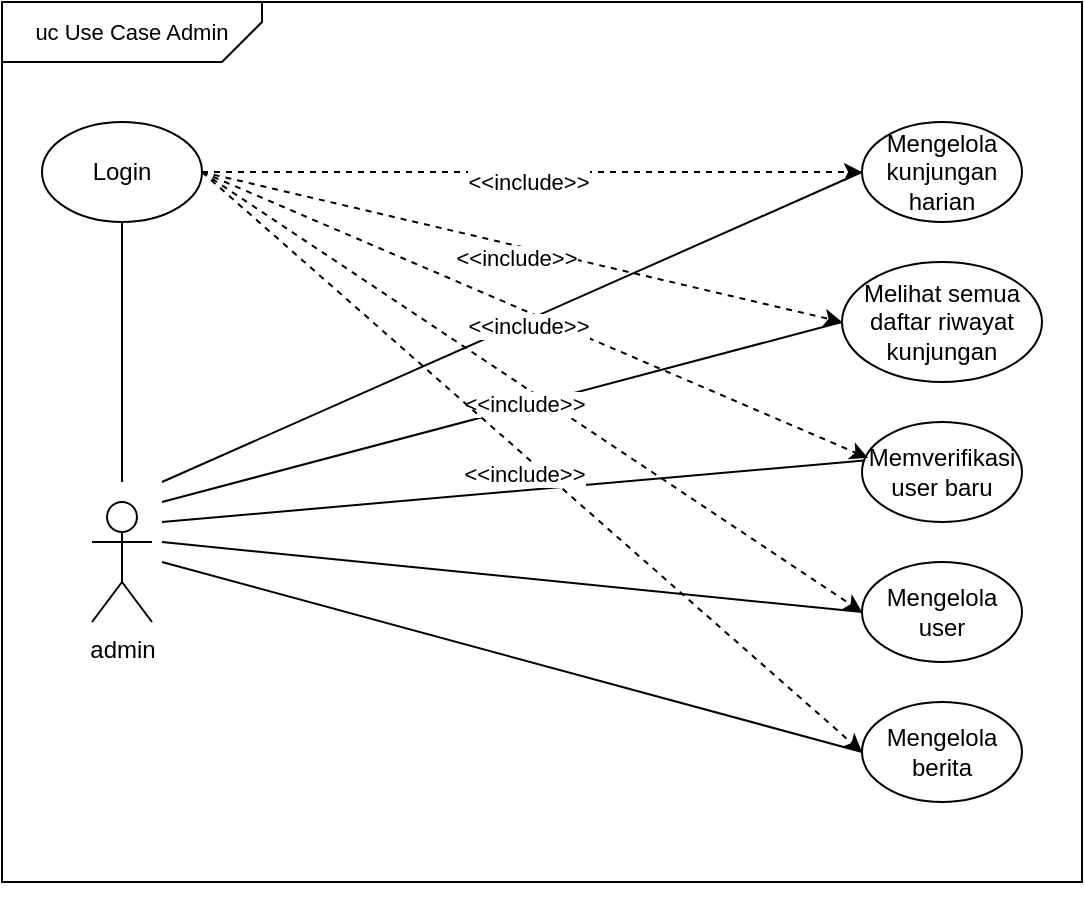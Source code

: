 <mxfile version="24.4.14" type="device">
  <diagram name="Page-1" id="Fmsnwh_GB8n5a-hDfCT3">
    <mxGraphModel dx="1386" dy="793" grid="1" gridSize="10" guides="1" tooltips="1" connect="1" arrows="1" fold="1" page="1" pageScale="1" pageWidth="850" pageHeight="1100" math="0" shadow="0">
      <root>
        <mxCell id="0" />
        <mxCell id="1" parent="0" />
        <mxCell id="qdEQd0mUaG-d5LuaCUXa-25" value="" style="rounded=0;whiteSpace=wrap;html=1;verticalAlign=middle;fillColor=none;" parent="1" vertex="1">
          <mxGeometry x="60" y="110" width="540" height="440" as="geometry" />
        </mxCell>
        <mxCell id="IGEThCHEhvGlLkRtF7x6-1" value="admin" style="shape=umlActor;verticalLabelPosition=bottom;verticalAlign=top;html=1;outlineConnect=0;rounded=1;" parent="1" vertex="1">
          <mxGeometry x="105" y="360" width="30" height="60" as="geometry" />
        </mxCell>
        <mxCell id="MLU2V3QKFiQ-VihSslrR-26" value="Mengelola user" style="ellipse;whiteSpace=wrap;html=1;rounded=1;" parent="1" vertex="1">
          <mxGeometry x="490" y="390" width="80" height="50" as="geometry" />
        </mxCell>
        <mxCell id="MLU2V3QKFiQ-VihSslrR-27" value="" style="endArrow=none;html=1;rounded=0;entryX=0;entryY=0.5;entryDx=0;entryDy=0;" parent="1" target="qdEQd0mUaG-d5LuaCUXa-1" edge="1">
          <mxGeometry width="50" height="50" relative="1" as="geometry">
            <mxPoint x="140" y="390" as="sourcePoint" />
            <mxPoint x="480" y="455" as="targetPoint" />
            <Array as="points" />
          </mxGeometry>
        </mxCell>
        <mxCell id="qdEQd0mUaG-d5LuaCUXa-1" value="Mengelola berita" style="ellipse;whiteSpace=wrap;html=1;rounded=1;" parent="1" vertex="1">
          <mxGeometry x="490" y="460" width="80" height="50" as="geometry" />
        </mxCell>
        <mxCell id="qdEQd0mUaG-d5LuaCUXa-3" value="Mengelola kunjungan harian" style="ellipse;whiteSpace=wrap;html=1;rounded=1;" parent="1" vertex="1">
          <mxGeometry x="490" y="170" width="80" height="50" as="geometry" />
        </mxCell>
        <mxCell id="qdEQd0mUaG-d5LuaCUXa-4" value="" style="endArrow=none;html=1;rounded=0;entryX=0;entryY=0.5;entryDx=0;entryDy=0;" parent="1" target="qdEQd0mUaG-d5LuaCUXa-3" edge="1">
          <mxGeometry width="50" height="50" relative="1" as="geometry">
            <mxPoint x="140" y="350" as="sourcePoint" />
            <mxPoint x="250" y="55" as="targetPoint" />
            <Array as="points" />
          </mxGeometry>
        </mxCell>
        <mxCell id="qdEQd0mUaG-d5LuaCUXa-6" value="" style="endArrow=none;html=1;rounded=0;entryX=0;entryY=0.5;entryDx=0;entryDy=0;" parent="1" target="qdEQd0mUaG-d5LuaCUXa-7" edge="1">
          <mxGeometry width="50" height="50" relative="1" as="geometry">
            <mxPoint x="140" y="360" as="sourcePoint" />
            <mxPoint x="490" y="235" as="targetPoint" />
            <Array as="points" />
          </mxGeometry>
        </mxCell>
        <mxCell id="qdEQd0mUaG-d5LuaCUXa-7" value="Melihat semua daftar riwayat kunjungan" style="ellipse;whiteSpace=wrap;html=1;rounded=1;" parent="1" vertex="1">
          <mxGeometry x="480" y="240" width="100" height="60" as="geometry" />
        </mxCell>
        <mxCell id="qdEQd0mUaG-d5LuaCUXa-8" value="" style="endArrow=none;html=1;rounded=0;entryX=0.05;entryY=0.38;entryDx=0;entryDy=0;entryPerimeter=0;" parent="1" target="qdEQd0mUaG-d5LuaCUXa-9" edge="1">
          <mxGeometry width="50" height="50" relative="1" as="geometry">
            <mxPoint x="140" y="370" as="sourcePoint" />
            <mxPoint x="470" y="310" as="targetPoint" />
            <Array as="points" />
          </mxGeometry>
        </mxCell>
        <mxCell id="qdEQd0mUaG-d5LuaCUXa-9" value="Memverifikasi user baru" style="ellipse;whiteSpace=wrap;html=1;rounded=1;" parent="1" vertex="1">
          <mxGeometry x="490" y="320" width="80" height="50" as="geometry" />
        </mxCell>
        <mxCell id="qdEQd0mUaG-d5LuaCUXa-10" value="" style="endArrow=none;html=1;rounded=0;entryX=0;entryY=0.5;entryDx=0;entryDy=0;" parent="1" target="MLU2V3QKFiQ-VihSslrR-26" edge="1">
          <mxGeometry width="50" height="50" relative="1" as="geometry">
            <mxPoint x="140" y="380" as="sourcePoint" />
            <mxPoint x="480" y="350" as="targetPoint" />
            <Array as="points" />
          </mxGeometry>
        </mxCell>
        <mxCell id="qdEQd0mUaG-d5LuaCUXa-11" value="Login" style="ellipse;whiteSpace=wrap;html=1;rounded=1;" parent="1" vertex="1">
          <mxGeometry x="80" y="170" width="80" height="50" as="geometry" />
        </mxCell>
        <mxCell id="qdEQd0mUaG-d5LuaCUXa-12" value="" style="endArrow=none;html=1;rounded=0;entryX=0.5;entryY=1;entryDx=0;entryDy=0;" parent="1" target="qdEQd0mUaG-d5LuaCUXa-11" edge="1">
          <mxGeometry width="50" height="50" relative="1" as="geometry">
            <mxPoint x="120" y="350" as="sourcePoint" />
            <mxPoint x="415" y="290" as="targetPoint" />
          </mxGeometry>
        </mxCell>
        <mxCell id="qdEQd0mUaG-d5LuaCUXa-13" value="" style="endArrow=classic;html=1;rounded=0;entryX=0;entryY=0.5;entryDx=0;entryDy=0;exitX=1;exitY=0.5;exitDx=0;exitDy=0;dashed=1;" parent="1" source="qdEQd0mUaG-d5LuaCUXa-11" target="qdEQd0mUaG-d5LuaCUXa-3" edge="1">
          <mxGeometry width="50" height="50" relative="1" as="geometry">
            <mxPoint x="360" y="320" as="sourcePoint" />
            <mxPoint x="410" y="270" as="targetPoint" />
          </mxGeometry>
        </mxCell>
        <mxCell id="qdEQd0mUaG-d5LuaCUXa-14" value="&amp;lt;&amp;lt;include&amp;gt;&amp;gt;" style="edgeLabel;html=1;align=center;verticalAlign=middle;resizable=0;points=[];" parent="qdEQd0mUaG-d5LuaCUXa-13" vertex="1" connectable="0">
          <mxGeometry x="0.012" y="-4" relative="1" as="geometry">
            <mxPoint x="-4" y="1" as="offset" />
          </mxGeometry>
        </mxCell>
        <mxCell id="qdEQd0mUaG-d5LuaCUXa-15" value="" style="endArrow=classic;html=1;rounded=0;entryX=0;entryY=0.5;entryDx=0;entryDy=0;exitX=1;exitY=0.5;exitDx=0;exitDy=0;dashed=1;" parent="1" source="qdEQd0mUaG-d5LuaCUXa-11" target="qdEQd0mUaG-d5LuaCUXa-7" edge="1">
          <mxGeometry width="50" height="50" relative="1" as="geometry">
            <mxPoint x="165" y="175" as="sourcePoint" />
            <mxPoint x="490" y="235" as="targetPoint" />
          </mxGeometry>
        </mxCell>
        <mxCell id="qdEQd0mUaG-d5LuaCUXa-16" value="&amp;lt;&amp;lt;include&amp;gt;&amp;gt;" style="edgeLabel;html=1;align=center;verticalAlign=middle;resizable=0;points=[];" parent="qdEQd0mUaG-d5LuaCUXa-15" vertex="1" connectable="0">
          <mxGeometry x="0.012" y="-4" relative="1" as="geometry">
            <mxPoint x="-4" y="1" as="offset" />
          </mxGeometry>
        </mxCell>
        <mxCell id="qdEQd0mUaG-d5LuaCUXa-17" value="" style="endArrow=classic;html=1;rounded=0;exitX=1;exitY=0.5;exitDx=0;exitDy=0;dashed=1;entryX=0.038;entryY=0.36;entryDx=0;entryDy=0;entryPerimeter=0;" parent="1" source="qdEQd0mUaG-d5LuaCUXa-11" target="qdEQd0mUaG-d5LuaCUXa-9" edge="1">
          <mxGeometry width="50" height="50" relative="1" as="geometry">
            <mxPoint x="165" y="175" as="sourcePoint" />
            <mxPoint x="470" y="300" as="targetPoint" />
          </mxGeometry>
        </mxCell>
        <mxCell id="qdEQd0mUaG-d5LuaCUXa-18" value="&amp;lt;&amp;lt;include&amp;gt;&amp;gt;" style="edgeLabel;html=1;align=center;verticalAlign=middle;resizable=0;points=[];" parent="qdEQd0mUaG-d5LuaCUXa-17" vertex="1" connectable="0">
          <mxGeometry x="0.012" y="-4" relative="1" as="geometry">
            <mxPoint x="-4" y="1" as="offset" />
          </mxGeometry>
        </mxCell>
        <mxCell id="qdEQd0mUaG-d5LuaCUXa-19" value="" style="endArrow=classic;html=1;rounded=0;exitX=1;exitY=0.5;exitDx=0;exitDy=0;dashed=1;entryX=0;entryY=0.5;entryDx=0;entryDy=0;" parent="1" source="qdEQd0mUaG-d5LuaCUXa-11" target="MLU2V3QKFiQ-VihSslrR-26" edge="1">
          <mxGeometry width="50" height="50" relative="1" as="geometry">
            <mxPoint x="165" y="175" as="sourcePoint" />
            <mxPoint x="490" y="380" as="targetPoint" />
          </mxGeometry>
        </mxCell>
        <mxCell id="qdEQd0mUaG-d5LuaCUXa-20" value="&amp;lt;&amp;lt;include&amp;gt;&amp;gt;" style="edgeLabel;html=1;align=center;verticalAlign=middle;resizable=0;points=[];" parent="qdEQd0mUaG-d5LuaCUXa-19" vertex="1" connectable="0">
          <mxGeometry x="0.012" y="-4" relative="1" as="geometry">
            <mxPoint x="-4" y="1" as="offset" />
          </mxGeometry>
        </mxCell>
        <mxCell id="qdEQd0mUaG-d5LuaCUXa-21" value="" style="endArrow=classic;html=1;rounded=0;exitX=1;exitY=0.5;exitDx=0;exitDy=0;dashed=1;entryX=0;entryY=0.5;entryDx=0;entryDy=0;" parent="1" source="qdEQd0mUaG-d5LuaCUXa-11" target="qdEQd0mUaG-d5LuaCUXa-1" edge="1">
          <mxGeometry width="50" height="50" relative="1" as="geometry">
            <mxPoint x="165" y="175" as="sourcePoint" />
            <mxPoint x="480" y="450" as="targetPoint" />
          </mxGeometry>
        </mxCell>
        <mxCell id="qdEQd0mUaG-d5LuaCUXa-22" value="&amp;lt;&amp;lt;include&amp;gt;&amp;gt;" style="edgeLabel;html=1;align=center;verticalAlign=middle;resizable=0;points=[];" parent="qdEQd0mUaG-d5LuaCUXa-21" vertex="1" connectable="0">
          <mxGeometry x="0.012" y="-4" relative="1" as="geometry">
            <mxPoint x="-4" y="1" as="offset" />
          </mxGeometry>
        </mxCell>
        <mxCell id="qdEQd0mUaG-d5LuaCUXa-31" value="&lt;font style=&quot;font-size: 11px;&quot;&gt;uc Use Case Admin&lt;/font&gt;" style="shape=card;whiteSpace=wrap;html=1;flipV=1;flipH=1;size=20;" parent="1" vertex="1">
          <mxGeometry x="60" y="110" width="130" height="30" as="geometry" />
        </mxCell>
        <mxCell id="WOuYQn8tZtGEX928dhGf-1" style="edgeStyle=orthogonalEdgeStyle;rounded=0;orthogonalLoop=1;jettySize=auto;html=1;exitX=0.5;exitY=1;exitDx=0;exitDy=0;" edge="1" parent="1" source="qdEQd0mUaG-d5LuaCUXa-25" target="qdEQd0mUaG-d5LuaCUXa-25">
          <mxGeometry relative="1" as="geometry" />
        </mxCell>
      </root>
    </mxGraphModel>
  </diagram>
</mxfile>
